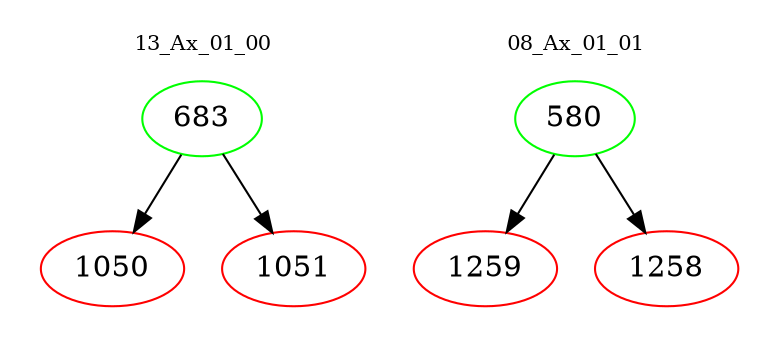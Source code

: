 digraph{
subgraph cluster_0 {
color = white
label = "13_Ax_01_00";
fontsize=10;
T0_683 [label="683", color="green"]
T0_683 -> T0_1050 [color="black"]
T0_1050 [label="1050", color="red"]
T0_683 -> T0_1051 [color="black"]
T0_1051 [label="1051", color="red"]
}
subgraph cluster_1 {
color = white
label = "08_Ax_01_01";
fontsize=10;
T1_580 [label="580", color="green"]
T1_580 -> T1_1259 [color="black"]
T1_1259 [label="1259", color="red"]
T1_580 -> T1_1258 [color="black"]
T1_1258 [label="1258", color="red"]
}
}
